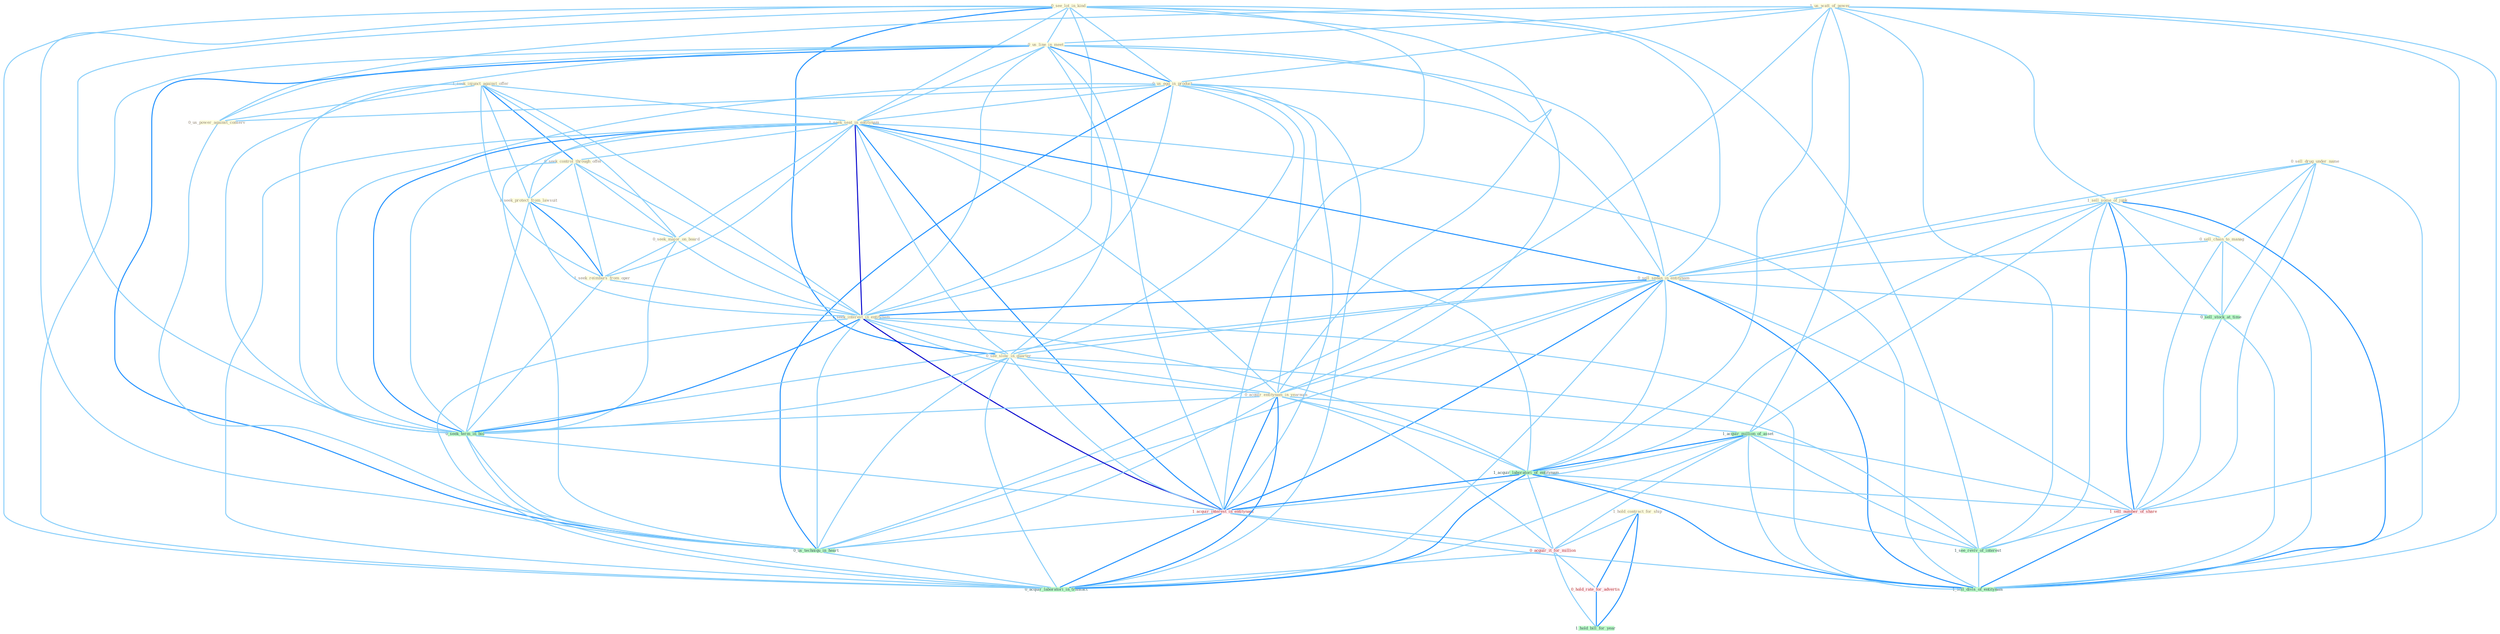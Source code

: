Graph G{ 
    node
    [shape=polygon,style=filled,width=.5,height=.06,color="#BDFCC9",fixedsize=true,fontsize=4,
    fontcolor="#2f4f4f"];
    {node
    [color="#ffffe0", fontcolor="#8b7d6b"] "1_seek_injunct_against_offer " "0_see_lot_in_kind " "0_sell_drug_under_name " "1_us_watt_of_power " "0_us_line_in_meet " "1_sell_some_of_junk " "0_us_egg_in_product " "0_sell_chain_to_manag " "1_seek_seat_in_entitynam " "0_us_power_against_conserv " "0_seek_control_through_offer " "1_seek_protect_from_lawsuit " "0_seek_major_on_board " "0_sell_sedan_in_entitynam " "1_seek_reimburs_from_oper " "1_seek_interest_in_entitynam " "0_see_slow_in_quarter " "0_acquir_entitynam_in_yearnum " "1_hold_contract_for_ship "}
{node [color="#fff0f5", fontcolor="#b22222"] "1_acquir_interest_in_entitynam " "0_acquir_it_for_million " "0_hold_rate_for_advertis " "1_sell_number_of_share "}
edge [color="#B0E2FF"];

	"1_seek_injunct_against_offer " -- "1_seek_seat_in_entitynam " [w="1", color="#87cefa" ];
	"1_seek_injunct_against_offer " -- "0_us_power_against_conserv " [w="1", color="#87cefa" ];
	"1_seek_injunct_against_offer " -- "0_seek_control_through_offer " [w="2", color="#1e90ff" , len=0.8];
	"1_seek_injunct_against_offer " -- "1_seek_protect_from_lawsuit " [w="1", color="#87cefa" ];
	"1_seek_injunct_against_offer " -- "0_seek_major_on_board " [w="1", color="#87cefa" ];
	"1_seek_injunct_against_offer " -- "1_seek_reimburs_from_oper " [w="1", color="#87cefa" ];
	"1_seek_injunct_against_offer " -- "1_seek_interest_in_entitynam " [w="1", color="#87cefa" ];
	"1_seek_injunct_against_offer " -- "0_seek_term_in_bid " [w="1", color="#87cefa" ];
	"0_see_lot_in_kind " -- "0_us_line_in_meet " [w="1", color="#87cefa" ];
	"0_see_lot_in_kind " -- "0_us_egg_in_product " [w="1", color="#87cefa" ];
	"0_see_lot_in_kind " -- "1_seek_seat_in_entitynam " [w="1", color="#87cefa" ];
	"0_see_lot_in_kind " -- "0_sell_sedan_in_entitynam " [w="1", color="#87cefa" ];
	"0_see_lot_in_kind " -- "1_seek_interest_in_entitynam " [w="1", color="#87cefa" ];
	"0_see_lot_in_kind " -- "0_see_slow_in_quarter " [w="2", color="#1e90ff" , len=0.8];
	"0_see_lot_in_kind " -- "0_acquir_entitynam_in_yearnum " [w="1", color="#87cefa" ];
	"0_see_lot_in_kind " -- "0_seek_term_in_bid " [w="1", color="#87cefa" ];
	"0_see_lot_in_kind " -- "1_acquir_interest_in_entitynam " [w="1", color="#87cefa" ];
	"0_see_lot_in_kind " -- "0_us_techniqu_in_heart " [w="1", color="#87cefa" ];
	"0_see_lot_in_kind " -- "0_acquir_laboratori_in_transact " [w="1", color="#87cefa" ];
	"0_see_lot_in_kind " -- "1_see_reviv_of_interest " [w="1", color="#87cefa" ];
	"0_sell_drug_under_name " -- "1_sell_some_of_junk " [w="1", color="#87cefa" ];
	"0_sell_drug_under_name " -- "0_sell_chain_to_manag " [w="1", color="#87cefa" ];
	"0_sell_drug_under_name " -- "0_sell_sedan_in_entitynam " [w="1", color="#87cefa" ];
	"0_sell_drug_under_name " -- "0_sell_stock_at_time " [w="1", color="#87cefa" ];
	"0_sell_drug_under_name " -- "1_sell_number_of_share " [w="1", color="#87cefa" ];
	"0_sell_drug_under_name " -- "1_sell_divis_of_entitynam " [w="1", color="#87cefa" ];
	"1_us_watt_of_power " -- "0_us_line_in_meet " [w="1", color="#87cefa" ];
	"1_us_watt_of_power " -- "1_sell_some_of_junk " [w="1", color="#87cefa" ];
	"1_us_watt_of_power " -- "0_us_egg_in_product " [w="1", color="#87cefa" ];
	"1_us_watt_of_power " -- "0_us_power_against_conserv " [w="1", color="#87cefa" ];
	"1_us_watt_of_power " -- "1_acquir_million_of_asset " [w="1", color="#87cefa" ];
	"1_us_watt_of_power " -- "1_acquir_laboratori_of_entitynam " [w="1", color="#87cefa" ];
	"1_us_watt_of_power " -- "0_us_techniqu_in_heart " [w="1", color="#87cefa" ];
	"1_us_watt_of_power " -- "1_sell_number_of_share " [w="1", color="#87cefa" ];
	"1_us_watt_of_power " -- "1_see_reviv_of_interest " [w="1", color="#87cefa" ];
	"1_us_watt_of_power " -- "1_sell_divis_of_entitynam " [w="1", color="#87cefa" ];
	"0_us_line_in_meet " -- "0_us_egg_in_product " [w="2", color="#1e90ff" , len=0.8];
	"0_us_line_in_meet " -- "1_seek_seat_in_entitynam " [w="1", color="#87cefa" ];
	"0_us_line_in_meet " -- "0_us_power_against_conserv " [w="1", color="#87cefa" ];
	"0_us_line_in_meet " -- "0_sell_sedan_in_entitynam " [w="1", color="#87cefa" ];
	"0_us_line_in_meet " -- "1_seek_interest_in_entitynam " [w="1", color="#87cefa" ];
	"0_us_line_in_meet " -- "0_see_slow_in_quarter " [w="1", color="#87cefa" ];
	"0_us_line_in_meet " -- "0_acquir_entitynam_in_yearnum " [w="1", color="#87cefa" ];
	"0_us_line_in_meet " -- "0_seek_term_in_bid " [w="1", color="#87cefa" ];
	"0_us_line_in_meet " -- "1_acquir_interest_in_entitynam " [w="1", color="#87cefa" ];
	"0_us_line_in_meet " -- "0_us_techniqu_in_heart " [w="2", color="#1e90ff" , len=0.8];
	"0_us_line_in_meet " -- "0_acquir_laboratori_in_transact " [w="1", color="#87cefa" ];
	"1_sell_some_of_junk " -- "0_sell_chain_to_manag " [w="1", color="#87cefa" ];
	"1_sell_some_of_junk " -- "0_sell_sedan_in_entitynam " [w="1", color="#87cefa" ];
	"1_sell_some_of_junk " -- "1_acquir_million_of_asset " [w="1", color="#87cefa" ];
	"1_sell_some_of_junk " -- "1_acquir_laboratori_of_entitynam " [w="1", color="#87cefa" ];
	"1_sell_some_of_junk " -- "0_sell_stock_at_time " [w="1", color="#87cefa" ];
	"1_sell_some_of_junk " -- "1_sell_number_of_share " [w="2", color="#1e90ff" , len=0.8];
	"1_sell_some_of_junk " -- "1_see_reviv_of_interest " [w="1", color="#87cefa" ];
	"1_sell_some_of_junk " -- "1_sell_divis_of_entitynam " [w="2", color="#1e90ff" , len=0.8];
	"0_us_egg_in_product " -- "1_seek_seat_in_entitynam " [w="1", color="#87cefa" ];
	"0_us_egg_in_product " -- "0_us_power_against_conserv " [w="1", color="#87cefa" ];
	"0_us_egg_in_product " -- "0_sell_sedan_in_entitynam " [w="1", color="#87cefa" ];
	"0_us_egg_in_product " -- "1_seek_interest_in_entitynam " [w="1", color="#87cefa" ];
	"0_us_egg_in_product " -- "0_see_slow_in_quarter " [w="1", color="#87cefa" ];
	"0_us_egg_in_product " -- "0_acquir_entitynam_in_yearnum " [w="1", color="#87cefa" ];
	"0_us_egg_in_product " -- "0_seek_term_in_bid " [w="1", color="#87cefa" ];
	"0_us_egg_in_product " -- "1_acquir_interest_in_entitynam " [w="1", color="#87cefa" ];
	"0_us_egg_in_product " -- "0_us_techniqu_in_heart " [w="2", color="#1e90ff" , len=0.8];
	"0_us_egg_in_product " -- "0_acquir_laboratori_in_transact " [w="1", color="#87cefa" ];
	"0_sell_chain_to_manag " -- "0_sell_sedan_in_entitynam " [w="1", color="#87cefa" ];
	"0_sell_chain_to_manag " -- "0_sell_stock_at_time " [w="1", color="#87cefa" ];
	"0_sell_chain_to_manag " -- "1_sell_number_of_share " [w="1", color="#87cefa" ];
	"0_sell_chain_to_manag " -- "1_sell_divis_of_entitynam " [w="1", color="#87cefa" ];
	"1_seek_seat_in_entitynam " -- "0_seek_control_through_offer " [w="1", color="#87cefa" ];
	"1_seek_seat_in_entitynam " -- "1_seek_protect_from_lawsuit " [w="1", color="#87cefa" ];
	"1_seek_seat_in_entitynam " -- "0_seek_major_on_board " [w="1", color="#87cefa" ];
	"1_seek_seat_in_entitynam " -- "0_sell_sedan_in_entitynam " [w="2", color="#1e90ff" , len=0.8];
	"1_seek_seat_in_entitynam " -- "1_seek_reimburs_from_oper " [w="1", color="#87cefa" ];
	"1_seek_seat_in_entitynam " -- "1_seek_interest_in_entitynam " [w="3", color="#0000cd" , len=0.6];
	"1_seek_seat_in_entitynam " -- "0_see_slow_in_quarter " [w="1", color="#87cefa" ];
	"1_seek_seat_in_entitynam " -- "0_acquir_entitynam_in_yearnum " [w="1", color="#87cefa" ];
	"1_seek_seat_in_entitynam " -- "1_acquir_laboratori_of_entitynam " [w="1", color="#87cefa" ];
	"1_seek_seat_in_entitynam " -- "0_seek_term_in_bid " [w="2", color="#1e90ff" , len=0.8];
	"1_seek_seat_in_entitynam " -- "1_acquir_interest_in_entitynam " [w="2", color="#1e90ff" , len=0.8];
	"1_seek_seat_in_entitynam " -- "0_us_techniqu_in_heart " [w="1", color="#87cefa" ];
	"1_seek_seat_in_entitynam " -- "0_acquir_laboratori_in_transact " [w="1", color="#87cefa" ];
	"1_seek_seat_in_entitynam " -- "1_sell_divis_of_entitynam " [w="1", color="#87cefa" ];
	"0_us_power_against_conserv " -- "0_us_techniqu_in_heart " [w="1", color="#87cefa" ];
	"0_seek_control_through_offer " -- "1_seek_protect_from_lawsuit " [w="1", color="#87cefa" ];
	"0_seek_control_through_offer " -- "0_seek_major_on_board " [w="1", color="#87cefa" ];
	"0_seek_control_through_offer " -- "1_seek_reimburs_from_oper " [w="1", color="#87cefa" ];
	"0_seek_control_through_offer " -- "1_seek_interest_in_entitynam " [w="1", color="#87cefa" ];
	"0_seek_control_through_offer " -- "0_seek_term_in_bid " [w="1", color="#87cefa" ];
	"1_seek_protect_from_lawsuit " -- "0_seek_major_on_board " [w="1", color="#87cefa" ];
	"1_seek_protect_from_lawsuit " -- "1_seek_reimburs_from_oper " [w="2", color="#1e90ff" , len=0.8];
	"1_seek_protect_from_lawsuit " -- "1_seek_interest_in_entitynam " [w="1", color="#87cefa" ];
	"1_seek_protect_from_lawsuit " -- "0_seek_term_in_bid " [w="1", color="#87cefa" ];
	"0_seek_major_on_board " -- "1_seek_reimburs_from_oper " [w="1", color="#87cefa" ];
	"0_seek_major_on_board " -- "1_seek_interest_in_entitynam " [w="1", color="#87cefa" ];
	"0_seek_major_on_board " -- "0_seek_term_in_bid " [w="1", color="#87cefa" ];
	"0_sell_sedan_in_entitynam " -- "1_seek_interest_in_entitynam " [w="2", color="#1e90ff" , len=0.8];
	"0_sell_sedan_in_entitynam " -- "0_see_slow_in_quarter " [w="1", color="#87cefa" ];
	"0_sell_sedan_in_entitynam " -- "0_acquir_entitynam_in_yearnum " [w="1", color="#87cefa" ];
	"0_sell_sedan_in_entitynam " -- "1_acquir_laboratori_of_entitynam " [w="1", color="#87cefa" ];
	"0_sell_sedan_in_entitynam " -- "0_seek_term_in_bid " [w="1", color="#87cefa" ];
	"0_sell_sedan_in_entitynam " -- "1_acquir_interest_in_entitynam " [w="2", color="#1e90ff" , len=0.8];
	"0_sell_sedan_in_entitynam " -- "0_us_techniqu_in_heart " [w="1", color="#87cefa" ];
	"0_sell_sedan_in_entitynam " -- "0_acquir_laboratori_in_transact " [w="1", color="#87cefa" ];
	"0_sell_sedan_in_entitynam " -- "0_sell_stock_at_time " [w="1", color="#87cefa" ];
	"0_sell_sedan_in_entitynam " -- "1_sell_number_of_share " [w="1", color="#87cefa" ];
	"0_sell_sedan_in_entitynam " -- "1_sell_divis_of_entitynam " [w="2", color="#1e90ff" , len=0.8];
	"1_seek_reimburs_from_oper " -- "1_seek_interest_in_entitynam " [w="1", color="#87cefa" ];
	"1_seek_reimburs_from_oper " -- "0_seek_term_in_bid " [w="1", color="#87cefa" ];
	"1_seek_interest_in_entitynam " -- "0_see_slow_in_quarter " [w="1", color="#87cefa" ];
	"1_seek_interest_in_entitynam " -- "0_acquir_entitynam_in_yearnum " [w="1", color="#87cefa" ];
	"1_seek_interest_in_entitynam " -- "1_acquir_laboratori_of_entitynam " [w="1", color="#87cefa" ];
	"1_seek_interest_in_entitynam " -- "0_seek_term_in_bid " [w="2", color="#1e90ff" , len=0.8];
	"1_seek_interest_in_entitynam " -- "1_acquir_interest_in_entitynam " [w="3", color="#0000cd" , len=0.6];
	"1_seek_interest_in_entitynam " -- "0_us_techniqu_in_heart " [w="1", color="#87cefa" ];
	"1_seek_interest_in_entitynam " -- "0_acquir_laboratori_in_transact " [w="1", color="#87cefa" ];
	"1_seek_interest_in_entitynam " -- "1_sell_divis_of_entitynam " [w="1", color="#87cefa" ];
	"0_see_slow_in_quarter " -- "0_acquir_entitynam_in_yearnum " [w="1", color="#87cefa" ];
	"0_see_slow_in_quarter " -- "0_seek_term_in_bid " [w="1", color="#87cefa" ];
	"0_see_slow_in_quarter " -- "1_acquir_interest_in_entitynam " [w="1", color="#87cefa" ];
	"0_see_slow_in_quarter " -- "0_us_techniqu_in_heart " [w="1", color="#87cefa" ];
	"0_see_slow_in_quarter " -- "0_acquir_laboratori_in_transact " [w="1", color="#87cefa" ];
	"0_see_slow_in_quarter " -- "1_see_reviv_of_interest " [w="1", color="#87cefa" ];
	"0_acquir_entitynam_in_yearnum " -- "1_acquir_million_of_asset " [w="1", color="#87cefa" ];
	"0_acquir_entitynam_in_yearnum " -- "1_acquir_laboratori_of_entitynam " [w="1", color="#87cefa" ];
	"0_acquir_entitynam_in_yearnum " -- "0_seek_term_in_bid " [w="1", color="#87cefa" ];
	"0_acquir_entitynam_in_yearnum " -- "1_acquir_interest_in_entitynam " [w="2", color="#1e90ff" , len=0.8];
	"0_acquir_entitynam_in_yearnum " -- "0_us_techniqu_in_heart " [w="1", color="#87cefa" ];
	"0_acquir_entitynam_in_yearnum " -- "0_acquir_it_for_million " [w="1", color="#87cefa" ];
	"0_acquir_entitynam_in_yearnum " -- "0_acquir_laboratori_in_transact " [w="2", color="#1e90ff" , len=0.8];
	"1_hold_contract_for_ship " -- "0_acquir_it_for_million " [w="1", color="#87cefa" ];
	"1_hold_contract_for_ship " -- "0_hold_rate_for_advertis " [w="2", color="#1e90ff" , len=0.8];
	"1_hold_contract_for_ship " -- "1_hold_bill_for_year " [w="2", color="#1e90ff" , len=0.8];
	"1_acquir_million_of_asset " -- "1_acquir_laboratori_of_entitynam " [w="2", color="#1e90ff" , len=0.8];
	"1_acquir_million_of_asset " -- "1_acquir_interest_in_entitynam " [w="1", color="#87cefa" ];
	"1_acquir_million_of_asset " -- "0_acquir_it_for_million " [w="1", color="#87cefa" ];
	"1_acquir_million_of_asset " -- "0_acquir_laboratori_in_transact " [w="1", color="#87cefa" ];
	"1_acquir_million_of_asset " -- "1_sell_number_of_share " [w="1", color="#87cefa" ];
	"1_acquir_million_of_asset " -- "1_see_reviv_of_interest " [w="1", color="#87cefa" ];
	"1_acquir_million_of_asset " -- "1_sell_divis_of_entitynam " [w="1", color="#87cefa" ];
	"1_acquir_laboratori_of_entitynam " -- "1_acquir_interest_in_entitynam " [w="2", color="#1e90ff" , len=0.8];
	"1_acquir_laboratori_of_entitynam " -- "0_acquir_it_for_million " [w="1", color="#87cefa" ];
	"1_acquir_laboratori_of_entitynam " -- "0_acquir_laboratori_in_transact " [w="2", color="#1e90ff" , len=0.8];
	"1_acquir_laboratori_of_entitynam " -- "1_sell_number_of_share " [w="1", color="#87cefa" ];
	"1_acquir_laboratori_of_entitynam " -- "1_see_reviv_of_interest " [w="1", color="#87cefa" ];
	"1_acquir_laboratori_of_entitynam " -- "1_sell_divis_of_entitynam " [w="2", color="#1e90ff" , len=0.8];
	"0_seek_term_in_bid " -- "1_acquir_interest_in_entitynam " [w="1", color="#87cefa" ];
	"0_seek_term_in_bid " -- "0_us_techniqu_in_heart " [w="1", color="#87cefa" ];
	"0_seek_term_in_bid " -- "0_acquir_laboratori_in_transact " [w="1", color="#87cefa" ];
	"1_acquir_interest_in_entitynam " -- "0_us_techniqu_in_heart " [w="1", color="#87cefa" ];
	"1_acquir_interest_in_entitynam " -- "0_acquir_it_for_million " [w="1", color="#87cefa" ];
	"1_acquir_interest_in_entitynam " -- "0_acquir_laboratori_in_transact " [w="2", color="#1e90ff" , len=0.8];
	"1_acquir_interest_in_entitynam " -- "1_sell_divis_of_entitynam " [w="1", color="#87cefa" ];
	"0_us_techniqu_in_heart " -- "0_acquir_laboratori_in_transact " [w="1", color="#87cefa" ];
	"0_acquir_it_for_million " -- "0_hold_rate_for_advertis " [w="1", color="#87cefa" ];
	"0_acquir_it_for_million " -- "0_acquir_laboratori_in_transact " [w="1", color="#87cefa" ];
	"0_acquir_it_for_million " -- "1_hold_bill_for_year " [w="1", color="#87cefa" ];
	"0_hold_rate_for_advertis " -- "1_hold_bill_for_year " [w="2", color="#1e90ff" , len=0.8];
	"0_sell_stock_at_time " -- "1_sell_number_of_share " [w="1", color="#87cefa" ];
	"0_sell_stock_at_time " -- "1_sell_divis_of_entitynam " [w="1", color="#87cefa" ];
	"1_sell_number_of_share " -- "1_see_reviv_of_interest " [w="1", color="#87cefa" ];
	"1_sell_number_of_share " -- "1_sell_divis_of_entitynam " [w="2", color="#1e90ff" , len=0.8];
	"1_see_reviv_of_interest " -- "1_sell_divis_of_entitynam " [w="1", color="#87cefa" ];
}